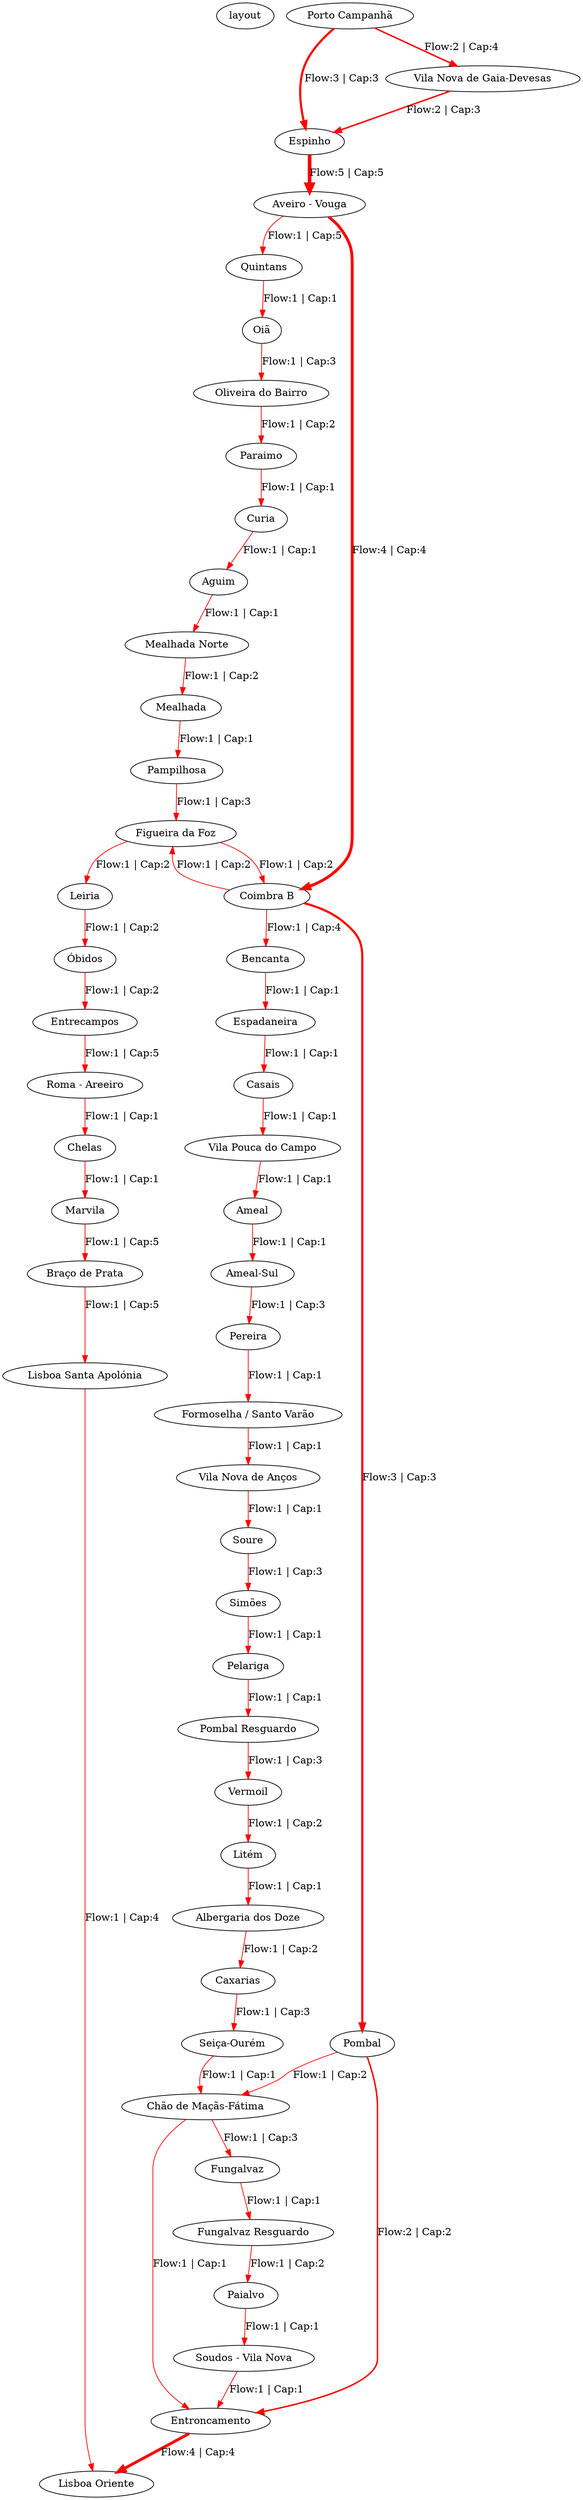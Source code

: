 digraph G {
layout: neato;

	"Porto Campanhã" -> "Espinho" [label="Flow:3 | Cap:3", color=red, penwidth=3];
	"Porto Campanhã" -> "Vila Nova de Gaia-Devesas" [label="Flow:2 | Cap:4", color=red, penwidth=2];
	"Pombal" -> "Chão de Maçãs-Fátima" [label="Flow:1 | Cap:2", color=red, penwidth=1];
	"Pombal" -> "Entroncamento" [label="Flow:2 | Cap:2", color=red, penwidth=2];
	"Vila Nova de Gaia-Devesas" -> "Espinho" [label="Flow:2 | Cap:3", color=red, penwidth=2];
	"Seiça-Ourém" -> "Chão de Maçãs-Fátima" [label="Flow:1 | Cap:1", color=red, penwidth=1];
	"Aveiro - Vouga" -> "Quintans" [label="Flow:1 | Cap:5", color=red, penwidth=1];
	"Aveiro - Vouga" -> "Coimbra B" [label="Flow:4 | Cap:4", color=red, penwidth=4];
	"Fungalvaz Resguardo" -> "Paialvo" [label="Flow:1 | Cap:2", color=red, penwidth=1];
	"Simões" -> "Pelariga" [label="Flow:1 | Cap:1", color=red, penwidth=1];
	"Vila Nova de Anços" -> "Soure" [label="Flow:1 | Cap:1", color=red, penwidth=1];
	"Caxarias" -> "Seiça-Ourém" [label="Flow:1 | Cap:3", color=red, penwidth=1];
	"Entroncamento" -> "Lisboa Oriente" [label="Flow:4 | Cap:4", color=red, penwidth=4];
	"Mealhada Norte" -> "Mealhada" [label="Flow:1 | Cap:2", color=red, penwidth=1];
	"Pelariga" -> "Pombal Resguardo" [label="Flow:1 | Cap:1", color=red, penwidth=1];
	"Pereira" -> "Formoselha / Santo Varão" [label="Flow:1 | Cap:1", color=red, penwidth=1];
	"Espinho" -> "Aveiro - Vouga" [label="Flow:5 | Cap:5", color=red, penwidth=5];
	"Paraimo" -> "Curia" [label="Flow:1 | Cap:1", color=red, penwidth=1];
	"Vila Pouca do Campo" -> "Ameal" [label="Flow:1 | Cap:1", color=red, penwidth=1];
	"Curia" -> "Aguim" [label="Flow:1 | Cap:1", color=red, penwidth=1];
	"Coimbra B" -> "Bencanta" [label="Flow:1 | Cap:4", color=red, penwidth=1];
	"Coimbra B" -> "Figueira da Foz" [label="Flow:1 | Cap:2", color=red, penwidth=1];
	"Coimbra B" -> "Pombal" [label="Flow:3 | Cap:3", color=red, penwidth=3];
	"Vermoil" -> "Litém" [label="Flow:1 | Cap:2", color=red, penwidth=1];
	"Mealhada" -> "Pampilhosa" [label="Flow:1 | Cap:1", color=red, penwidth=1];
	"Pombal Resguardo" -> "Vermoil" [label="Flow:1 | Cap:3", color=red, penwidth=1];
	"Soure" -> "Simões" [label="Flow:1 | Cap:3", color=red, penwidth=1];
	"Bencanta" -> "Espadaneira" [label="Flow:1 | Cap:1", color=red, penwidth=1];
	"Aguim" -> "Mealhada Norte" [label="Flow:1 | Cap:1", color=red, penwidth=1];
	"Ameal" -> "Ameal-Sul" [label="Flow:1 | Cap:1", color=red, penwidth=1];
	"Pampilhosa" -> "Figueira da Foz" [label="Flow:1 | Cap:3", color=red, penwidth=1];
	"Oiã" -> "Oliveira do Bairro" [label="Flow:1 | Cap:3", color=red, penwidth=1];
	"Casais" -> "Vila Pouca do Campo" [label="Flow:1 | Cap:1", color=red, penwidth=1];
	"Paialvo" -> "Soudos - Vila Nova" [label="Flow:1 | Cap:1", color=red, penwidth=1];
	"Marvila" -> "Braço de Prata" [label="Flow:1 | Cap:5", color=red, penwidth=1];
	"Roma - Areeiro" -> "Chelas" [label="Flow:1 | Cap:1", color=red, penwidth=1];
	"Chelas" -> "Marvila" [label="Flow:1 | Cap:1", color=red, penwidth=1];
	"Oliveira do Bairro" -> "Paraimo" [label="Flow:1 | Cap:2", color=red, penwidth=1];
	"Quintans" -> "Oiã" [label="Flow:1 | Cap:1", color=red, penwidth=1];
	"Lisboa Santa Apolónia" -> "Lisboa Oriente" [label="Flow:1 | Cap:4", color=red, penwidth=1];
	"Formoselha / Santo Varão" -> "Vila Nova de Anços" [label="Flow:1 | Cap:1", color=red, penwidth=1];
	"Figueira da Foz" -> "Coimbra B" [label="Flow:1 | Cap:2", color=red, penwidth=1];
	"Figueira da Foz" -> "Leiria" [label="Flow:1 | Cap:2", color=red, penwidth=1];
	"Entrecampos" -> "Roma - Areeiro" [label="Flow:1 | Cap:5", color=red, penwidth=1];
	"Albergaria dos Doze" -> "Caxarias" [label="Flow:1 | Cap:2", color=red, penwidth=1];
	"Soudos - Vila Nova" -> "Entroncamento" [label="Flow:1 | Cap:1", color=red, penwidth=1];
	"Braço de Prata" -> "Lisboa Santa Apolónia" [label="Flow:1 | Cap:5", color=red, penwidth=1];
	"Ameal-Sul" -> "Pereira" [label="Flow:1 | Cap:3", color=red, penwidth=1];
	"Espadaneira" -> "Casais" [label="Flow:1 | Cap:1", color=red, penwidth=1];
	"Litém" -> "Albergaria dos Doze" [label="Flow:1 | Cap:1", color=red, penwidth=1];
	"Fungalvaz" -> "Fungalvaz Resguardo" [label="Flow:1 | Cap:1", color=red, penwidth=1];
	"Chão de Maçãs-Fátima" -> "Fungalvaz" [label="Flow:1 | Cap:3", color=red, penwidth=1];
	"Chão de Maçãs-Fátima" -> "Entroncamento" [label="Flow:1 | Cap:1", color=red, penwidth=1];
	"Óbidos" -> "Entrecampos" [label="Flow:1 | Cap:2", color=red, penwidth=1];
	"Leiria" -> "Óbidos" [label="Flow:1 | Cap:2", color=red, penwidth=1];
}